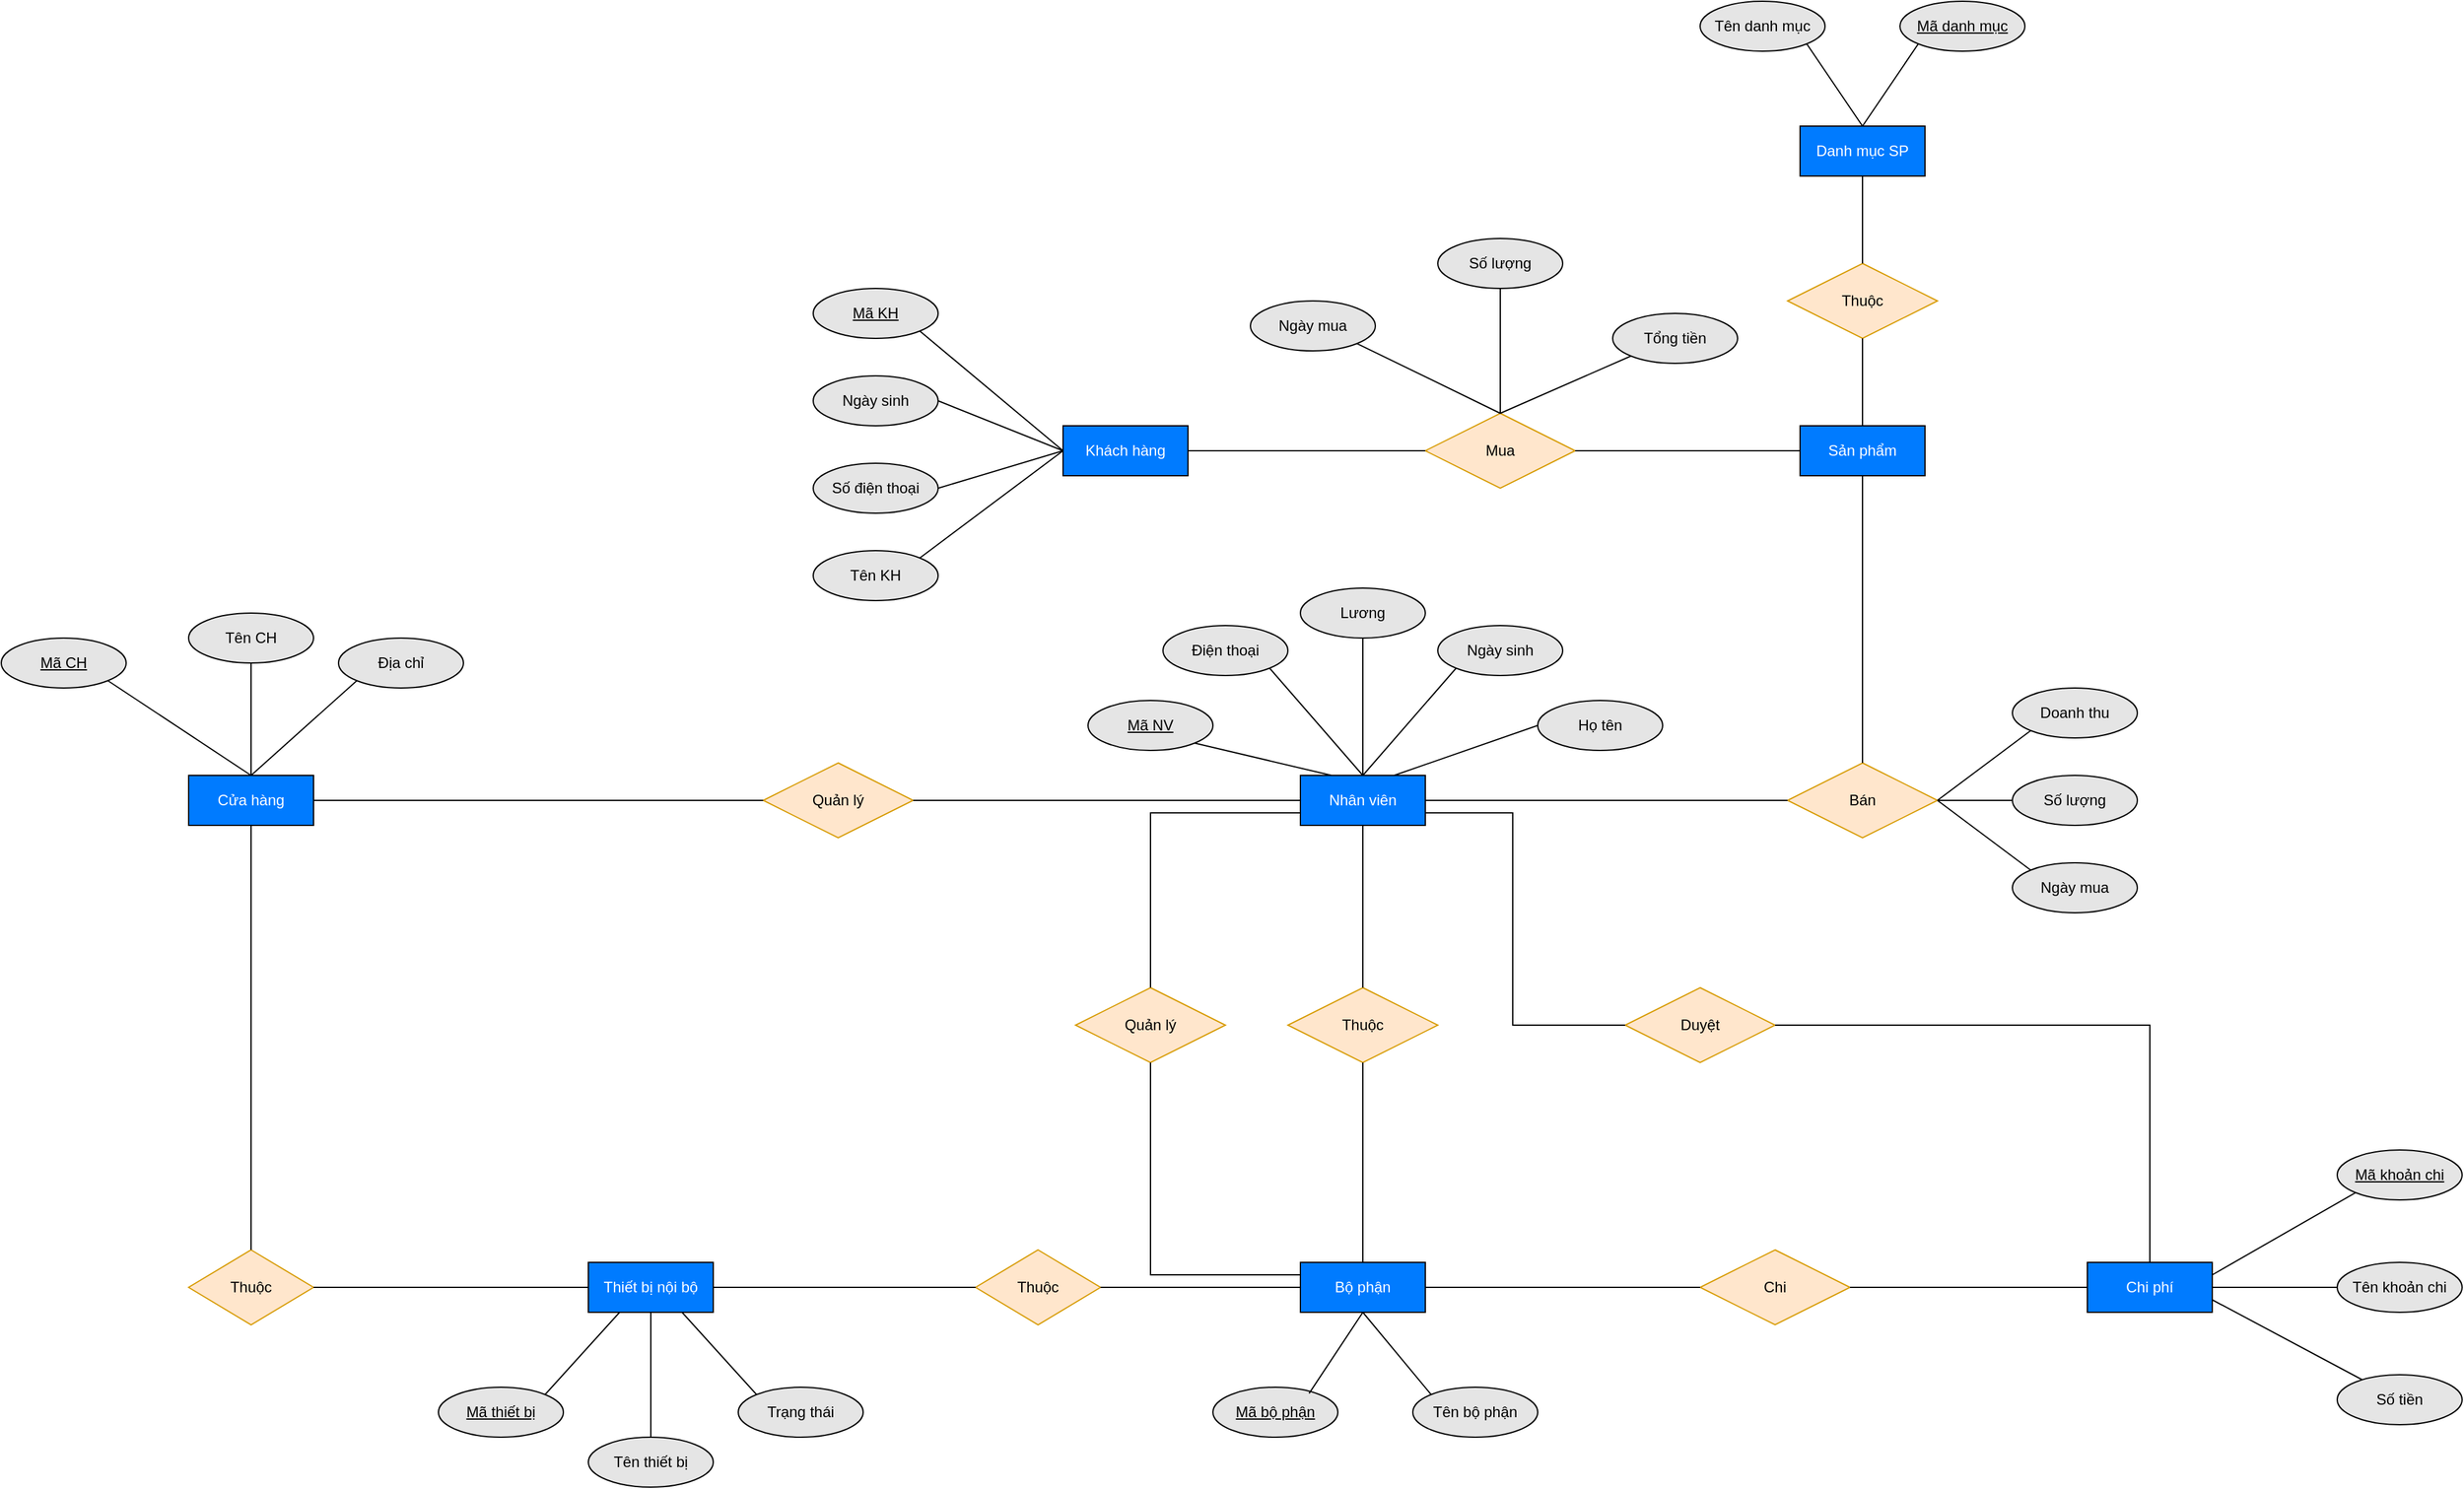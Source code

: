 <mxfile version="15.8.9" type="github">
  <diagram id="UtjhiPHCQkNaoNcG85TJ" name="Page-1">
    <mxGraphModel dx="1038" dy="547" grid="1" gridSize="10" guides="1" tooltips="1" connect="1" arrows="1" fold="1" page="1" pageScale="1" pageWidth="3000" pageHeight="3300" math="0" shadow="0">
      <root>
        <mxCell id="0" />
        <mxCell id="1" parent="0" />
        <mxCell id="D02X_YDx3sgQh4wHqPoC-2" value="Cửa hàng" style="whiteSpace=wrap;html=1;align=center;fillColor=#007bff;strokeColor=#000000;fontColor=#FFFFFF;" parent="1" vertex="1">
          <mxGeometry x="180" y="1270" width="100" height="40" as="geometry" />
        </mxCell>
        <mxCell id="D02X_YDx3sgQh4wHqPoC-3" value="Địa chỉ" style="ellipse;whiteSpace=wrap;html=1;align=center;labelBackgroundColor=#;fontColor=#000000;strokeColor=#000000;fillColor=#e5e5e5;" parent="1" vertex="1">
          <mxGeometry x="300" y="1160" width="100" height="40" as="geometry" />
        </mxCell>
        <mxCell id="D02X_YDx3sgQh4wHqPoC-4" value="Quản lý" style="shape=rhombus;perimeter=rhombusPerimeter;whiteSpace=wrap;html=1;align=center;labelBackgroundColor=#;strokeColor=#d79b00;fillColor=#ffe6cc;" parent="1" vertex="1">
          <mxGeometry x="640" y="1260" width="120" height="60" as="geometry" />
        </mxCell>
        <mxCell id="D02X_YDx3sgQh4wHqPoC-5" value="Mã CH" style="ellipse;whiteSpace=wrap;html=1;align=center;fontStyle=4;labelBackgroundColor=#;fontColor=#000000;strokeColor=#000000;fillColor=#e5e5e5;" parent="1" vertex="1">
          <mxGeometry x="30" y="1160" width="100" height="40" as="geometry" />
        </mxCell>
        <mxCell id="D02X_YDx3sgQh4wHqPoC-6" value="Tên CH" style="ellipse;whiteSpace=wrap;html=1;align=center;labelBackgroundColor=#;fontColor=#000000;strokeColor=#000000;fillColor=#e5e5e5;" parent="1" vertex="1">
          <mxGeometry x="180" y="1140" width="100" height="40" as="geometry" />
        </mxCell>
        <mxCell id="D02X_YDx3sgQh4wHqPoC-7" value="Thuộc" style="shape=rhombus;perimeter=rhombusPerimeter;whiteSpace=wrap;html=1;align=center;labelBackgroundColor=#;strokeColor=#d79b00;fillColor=#ffe6cc;" parent="1" vertex="1">
          <mxGeometry x="180" y="1650" width="100" height="60" as="geometry" />
        </mxCell>
        <mxCell id="D02X_YDx3sgQh4wHqPoC-8" value="Thiết bị nội bộ" style="whiteSpace=wrap;html=1;align=center;fillColor=#007bff;strokeColor=#000000;fontColor=#FFFFFF;" parent="1" vertex="1">
          <mxGeometry x="500" y="1660" width="100" height="40" as="geometry" />
        </mxCell>
        <mxCell id="D02X_YDx3sgQh4wHqPoC-9" value="Tên thiết bị" style="ellipse;whiteSpace=wrap;html=1;align=center;labelBackgroundColor=#;fontColor=#000000;strokeColor=#000000;fillColor=#e5e5e5;" parent="1" vertex="1">
          <mxGeometry x="500" y="1800" width="100" height="40" as="geometry" />
        </mxCell>
        <mxCell id="D02X_YDx3sgQh4wHqPoC-10" value="Trạng thái" style="ellipse;whiteSpace=wrap;html=1;align=center;labelBackgroundColor=#;fontColor=#000000;strokeColor=#000000;fillColor=#e5e5e5;" parent="1" vertex="1">
          <mxGeometry x="620" y="1760" width="100" height="40" as="geometry" />
        </mxCell>
        <mxCell id="D02X_YDx3sgQh4wHqPoC-11" value="Mã thiết bị" style="ellipse;whiteSpace=wrap;html=1;align=center;fontStyle=4;labelBackgroundColor=#;fontColor=#000000;strokeColor=#000000;fillColor=#e5e5e5;" parent="1" vertex="1">
          <mxGeometry x="380" y="1760" width="100" height="40" as="geometry" />
        </mxCell>
        <mxCell id="D02X_YDx3sgQh4wHqPoC-13" value="Thuộc" style="shape=rhombus;perimeter=rhombusPerimeter;whiteSpace=wrap;html=1;align=center;labelBackgroundColor=#;strokeColor=#d79b00;fillColor=#ffe6cc;" parent="1" vertex="1">
          <mxGeometry x="810" y="1650" width="100" height="60" as="geometry" />
        </mxCell>
        <mxCell id="D02X_YDx3sgQh4wHqPoC-14" value="Bộ phận" style="whiteSpace=wrap;html=1;align=center;fillColor=#007bff;strokeColor=#000000;fontColor=#FFFFFF;" parent="1" vertex="1">
          <mxGeometry x="1070" y="1660" width="100" height="40" as="geometry" />
        </mxCell>
        <mxCell id="D02X_YDx3sgQh4wHqPoC-15" value="Chi" style="shape=rhombus;perimeter=rhombusPerimeter;whiteSpace=wrap;html=1;align=center;labelBackgroundColor=#;strokeColor=#d79b00;fillColor=#ffe6cc;" parent="1" vertex="1">
          <mxGeometry x="1390" y="1650" width="120" height="60" as="geometry" />
        </mxCell>
        <mxCell id="D02X_YDx3sgQh4wHqPoC-16" value="Chi phí" style="whiteSpace=wrap;html=1;align=center;fillColor=#007bff;strokeColor=#000000;fontColor=#FFFFFF;" parent="1" vertex="1">
          <mxGeometry x="1700" y="1660" width="100" height="40" as="geometry" />
        </mxCell>
        <mxCell id="D02X_YDx3sgQh4wHqPoC-17" value="Mã khoản chi" style="ellipse;whiteSpace=wrap;html=1;align=center;fontStyle=4;labelBackgroundColor=#;fontColor=#000000;strokeColor=#000000;fillColor=#e5e5e5;" parent="1" vertex="1">
          <mxGeometry x="1900" y="1570" width="100" height="40" as="geometry" />
        </mxCell>
        <mxCell id="D02X_YDx3sgQh4wHqPoC-18" value="Tên khoản chi" style="ellipse;whiteSpace=wrap;html=1;align=center;labelBackgroundColor=#;fontColor=#000000;strokeColor=#000000;fillColor=#e5e5e5;" parent="1" vertex="1">
          <mxGeometry x="1900" y="1660" width="100" height="40" as="geometry" />
        </mxCell>
        <mxCell id="D02X_YDx3sgQh4wHqPoC-19" value="Số tiền" style="ellipse;whiteSpace=wrap;html=1;align=center;labelBackgroundColor=#;fontColor=#000000;strokeColor=#000000;fillColor=#e5e5e5;" parent="1" vertex="1">
          <mxGeometry x="1900" y="1750" width="100" height="40" as="geometry" />
        </mxCell>
        <mxCell id="D02X_YDx3sgQh4wHqPoC-20" value="Nhân viên" style="whiteSpace=wrap;html=1;align=center;fillColor=#007bff;strokeColor=#000000;fontColor=#FFFFFF;" parent="1" vertex="1">
          <mxGeometry x="1070" y="1270" width="100" height="40" as="geometry" />
        </mxCell>
        <mxCell id="D02X_YDx3sgQh4wHqPoC-21" value="Sản phẩm" style="whiteSpace=wrap;html=1;align=center;fillColor=#007bff;strokeColor=#000000;fontColor=#FFFFFF;" parent="1" vertex="1">
          <mxGeometry x="1470" y="990" width="100" height="40" as="geometry" />
        </mxCell>
        <mxCell id="D02X_YDx3sgQh4wHqPoC-22" value="Bán&lt;span style=&quot;color: rgba(0 , 0 , 0 , 0) ; font-family: monospace ; font-size: 0px&quot;&gt;%3CmxGraphModel%3E%3Croot%3E%3CmxCell%20id%3D%220%22%2F%3E%3CmxCell%20id%3D%221%22%20parent%3D%220%22%2F%3E%3CmxCell%20id%3D%222%22%20value%3D%22Qu%E1%BA%A3n%20l%C3%BD%22%20style%3D%22shape%3Drhombus%3Bperimeter%3DrhombusPerimeter%3BwhiteSpace%3Dwrap%3Bhtml%3D1%3Balign%3Dcenter%3BlabelBackgroundColor%3D%23%3BstrokeColor%3D%23d79b00%3BfillColor%3D%23ffe6cc%3B%22%20vertex%3D%221%22%20parent%3D%221%22%3E%3CmxGeometry%20x%3D%22470%22%20y%3D%221260%22%20width%3D%22120%22%20height%3D%2260%22%20as%3D%22geometry%22%2F%3E%3C%2FmxCell%3E%3C%2Froot%3E%3C%2FmxGraphModel%3E&lt;/span&gt;&lt;span style=&quot;color: rgba(0 , 0 , 0 , 0) ; font-family: monospace ; font-size: 0px&quot;&gt;%3CmxGraphModel%3E%3Croot%3E%3CmxCell%20id%3D%220%22%2F%3E%3CmxCell%20id%3D%221%22%20parent%3D%220%22%2F%3E%3CmxCell%20id%3D%222%22%20value%3D%22Qu%E1%BA%A3n%20l%C3%BD%22%20style%3D%22shape%3Drhombus%3Bperimeter%3DrhombusPerimeter%3BwhiteSpace%3Dwrap%3Bhtml%3D1%3Balign%3Dcenter%3BlabelBackgroundColor%3D%23%3BstrokeColor%3D%23d79b00%3BfillColor%3D%23ffe6cc%3B%22%20vertex%3D%221%22%20parent%3D%221%22%3E%3CmxGeometry%20x%3D%22470%22%20y%3D%221260%22%20width%3D%22120%22%20height%3D%2260%22%20as%3D%22geometry%22%2F%3E%3C%2FmxCell%3E%3C%2Froot%3E%3C%2FmxGraphModel%3E&lt;/span&gt;" style="shape=rhombus;perimeter=rhombusPerimeter;whiteSpace=wrap;html=1;align=center;labelBackgroundColor=#;strokeColor=#d79b00;fillColor=#ffe6cc;" parent="1" vertex="1">
          <mxGeometry x="1460" y="1260" width="120" height="60" as="geometry" />
        </mxCell>
        <mxCell id="D02X_YDx3sgQh4wHqPoC-23" value="Thuộc" style="shape=rhombus;perimeter=rhombusPerimeter;whiteSpace=wrap;html=1;align=center;labelBackgroundColor=#;strokeColor=#d79b00;fillColor=#ffe6cc;" parent="1" vertex="1">
          <mxGeometry x="1460" y="860" width="120" height="60" as="geometry" />
        </mxCell>
        <mxCell id="D02X_YDx3sgQh4wHqPoC-24" value="Danh mục SP" style="whiteSpace=wrap;html=1;align=center;fillColor=#007bff;strokeColor=#000000;fontColor=#FFFFFF;" parent="1" vertex="1">
          <mxGeometry x="1470" y="750" width="100" height="40" as="geometry" />
        </mxCell>
        <mxCell id="D02X_YDx3sgQh4wHqPoC-25" value="Mua" style="shape=rhombus;perimeter=rhombusPerimeter;whiteSpace=wrap;html=1;align=center;labelBackgroundColor=#;strokeColor=#d79b00;fillColor=#ffe6cc;" parent="1" vertex="1">
          <mxGeometry x="1170" y="980" width="120" height="60" as="geometry" />
        </mxCell>
        <mxCell id="D02X_YDx3sgQh4wHqPoC-26" value="Khách hàng" style="whiteSpace=wrap;html=1;align=center;fillColor=#007bff;strokeColor=#000000;fontColor=#FFFFFF;" parent="1" vertex="1">
          <mxGeometry x="880" y="990" width="100" height="40" as="geometry" />
        </mxCell>
        <mxCell id="D02X_YDx3sgQh4wHqPoC-28" value="Mã danh mục" style="ellipse;whiteSpace=wrap;html=1;align=center;fontStyle=4;labelBackgroundColor=#;fontColor=#000000;strokeColor=#000000;fillColor=#e5e5e5;" parent="1" vertex="1">
          <mxGeometry x="1550" y="650" width="100" height="40" as="geometry" />
        </mxCell>
        <mxCell id="D02X_YDx3sgQh4wHqPoC-29" value="Tên danh mục" style="ellipse;whiteSpace=wrap;html=1;align=center;labelBackgroundColor=#;fontColor=#000000;strokeColor=#000000;fillColor=#e5e5e5;" parent="1" vertex="1">
          <mxGeometry x="1390" y="650" width="100" height="40" as="geometry" />
        </mxCell>
        <mxCell id="D02X_YDx3sgQh4wHqPoC-30" value="Ngày mua" style="ellipse;whiteSpace=wrap;html=1;align=center;labelBackgroundColor=#;fontColor=#000000;strokeColor=#000000;fillColor=#e5e5e5;" parent="1" vertex="1">
          <mxGeometry x="1030" y="890" width="100" height="40" as="geometry" />
        </mxCell>
        <mxCell id="D02X_YDx3sgQh4wHqPoC-31" value="Tổng tiền" style="ellipse;whiteSpace=wrap;html=1;align=center;labelBackgroundColor=#;fontColor=#000000;strokeColor=#000000;fillColor=#e5e5e5;" parent="1" vertex="1">
          <mxGeometry x="1320" y="900" width="100" height="40" as="geometry" />
        </mxCell>
        <mxCell id="D02X_YDx3sgQh4wHqPoC-33" value="Số lượng" style="ellipse;whiteSpace=wrap;html=1;align=center;labelBackgroundColor=#;fontColor=#000000;strokeColor=#000000;fillColor=#e5e5e5;" parent="1" vertex="1">
          <mxGeometry x="1180" y="840" width="100" height="40" as="geometry" />
        </mxCell>
        <mxCell id="D02X_YDx3sgQh4wHqPoC-34" value="Ngày mua" style="ellipse;whiteSpace=wrap;html=1;align=center;labelBackgroundColor=#;fontColor=#000000;strokeColor=#000000;fillColor=#e5e5e5;" parent="1" vertex="1">
          <mxGeometry x="1640" y="1340" width="100" height="40" as="geometry" />
        </mxCell>
        <mxCell id="D02X_YDx3sgQh4wHqPoC-35" value="Số lượng" style="ellipse;whiteSpace=wrap;html=1;align=center;labelBackgroundColor=#;fontColor=#000000;strokeColor=#000000;fillColor=#e5e5e5;" parent="1" vertex="1">
          <mxGeometry x="1640" y="1270" width="100" height="40" as="geometry" />
        </mxCell>
        <mxCell id="D02X_YDx3sgQh4wHqPoC-36" value="Doanh thu" style="ellipse;whiteSpace=wrap;html=1;align=center;labelBackgroundColor=#;fontColor=#000000;strokeColor=#000000;fillColor=#e5e5e5;" parent="1" vertex="1">
          <mxGeometry x="1640" y="1200" width="100" height="40" as="geometry" />
        </mxCell>
        <mxCell id="D02X_YDx3sgQh4wHqPoC-37" value="Mã NV" style="ellipse;whiteSpace=wrap;html=1;align=center;fontStyle=4;labelBackgroundColor=#;fontColor=#000000;strokeColor=#000000;fillColor=#e5e5e5;" parent="1" vertex="1">
          <mxGeometry x="900" y="1210" width="100" height="40" as="geometry" />
        </mxCell>
        <mxCell id="D02X_YDx3sgQh4wHqPoC-38" value="Họ tên" style="ellipse;whiteSpace=wrap;html=1;align=center;labelBackgroundColor=#;fontColor=#000000;strokeColor=#000000;fillColor=#e5e5e5;" parent="1" vertex="1">
          <mxGeometry x="1260" y="1210" width="100" height="40" as="geometry" />
        </mxCell>
        <mxCell id="D02X_YDx3sgQh4wHqPoC-39" value="Điện thoại" style="ellipse;whiteSpace=wrap;html=1;align=center;labelBackgroundColor=#;fontColor=#000000;strokeColor=#000000;fillColor=#e5e5e5;" parent="1" vertex="1">
          <mxGeometry x="960" y="1150" width="100" height="40" as="geometry" />
        </mxCell>
        <mxCell id="D02X_YDx3sgQh4wHqPoC-40" value="Ngày sinh" style="ellipse;whiteSpace=wrap;html=1;align=center;labelBackgroundColor=#;fontColor=#000000;strokeColor=#000000;fillColor=#e5e5e5;" parent="1" vertex="1">
          <mxGeometry x="1180" y="1150" width="100" height="40" as="geometry" />
        </mxCell>
        <mxCell id="D02X_YDx3sgQh4wHqPoC-41" value="Lương" style="ellipse;whiteSpace=wrap;html=1;align=center;labelBackgroundColor=#;fontColor=#000000;strokeColor=#000000;fillColor=#e5e5e5;" parent="1" vertex="1">
          <mxGeometry x="1070" y="1120" width="100" height="40" as="geometry" />
        </mxCell>
        <mxCell id="D02X_YDx3sgQh4wHqPoC-42" value="Mã KH" style="ellipse;whiteSpace=wrap;html=1;align=center;fontStyle=4;labelBackgroundColor=#;fontColor=#000000;strokeColor=#000000;fillColor=#e5e5e5;" parent="1" vertex="1">
          <mxGeometry x="680" y="880" width="100" height="40" as="geometry" />
        </mxCell>
        <mxCell id="D02X_YDx3sgQh4wHqPoC-43" value="Ngày sinh" style="ellipse;whiteSpace=wrap;html=1;align=center;labelBackgroundColor=#;fontColor=#000000;strokeColor=#000000;fillColor=#e5e5e5;" parent="1" vertex="1">
          <mxGeometry x="680" y="950" width="100" height="40" as="geometry" />
        </mxCell>
        <mxCell id="D02X_YDx3sgQh4wHqPoC-44" value="Số điện thoại" style="ellipse;whiteSpace=wrap;html=1;align=center;labelBackgroundColor=#;fontColor=#000000;strokeColor=#000000;fillColor=#e5e5e5;" parent="1" vertex="1">
          <mxGeometry x="680" y="1020" width="100" height="40" as="geometry" />
        </mxCell>
        <mxCell id="D02X_YDx3sgQh4wHqPoC-45" value="Tên KH" style="ellipse;whiteSpace=wrap;html=1;align=center;labelBackgroundColor=#;fontColor=#000000;strokeColor=#000000;fillColor=#e5e5e5;" parent="1" vertex="1">
          <mxGeometry x="680" y="1090" width="100" height="40" as="geometry" />
        </mxCell>
        <mxCell id="D02X_YDx3sgQh4wHqPoC-46" value="Tên bộ phận" style="ellipse;whiteSpace=wrap;html=1;align=center;labelBackgroundColor=#;fontColor=#000000;strokeColor=#000000;fillColor=#e5e5e5;" parent="1" vertex="1">
          <mxGeometry x="1160" y="1760" width="100" height="40" as="geometry" />
        </mxCell>
        <mxCell id="D02X_YDx3sgQh4wHqPoC-47" value="Mã bộ phận" style="ellipse;whiteSpace=wrap;html=1;align=center;fontStyle=4;labelBackgroundColor=#;fontColor=#000000;strokeColor=#000000;fillColor=#e5e5e5;" parent="1" vertex="1">
          <mxGeometry x="1000" y="1760" width="100" height="40" as="geometry" />
        </mxCell>
        <mxCell id="0jfMnuuwv_ADZiA-GJic-1" value="" style="endArrow=none;html=1;rounded=0;entryX=0.5;entryY=0;entryDx=0;entryDy=0;exitX=1;exitY=1;exitDx=0;exitDy=0;" edge="1" parent="1" source="D02X_YDx3sgQh4wHqPoC-5" target="D02X_YDx3sgQh4wHqPoC-2">
          <mxGeometry width="50" height="50" relative="1" as="geometry">
            <mxPoint x="40" y="1400" as="sourcePoint" />
            <mxPoint x="90" y="1350" as="targetPoint" />
          </mxGeometry>
        </mxCell>
        <mxCell id="0jfMnuuwv_ADZiA-GJic-2" value="" style="endArrow=none;html=1;rounded=0;entryX=0.5;entryY=0;entryDx=0;entryDy=0;exitX=0.5;exitY=1;exitDx=0;exitDy=0;" edge="1" parent="1" source="D02X_YDx3sgQh4wHqPoC-6" target="D02X_YDx3sgQh4wHqPoC-2">
          <mxGeometry width="50" height="50" relative="1" as="geometry">
            <mxPoint x="125.355" y="1204.142" as="sourcePoint" />
            <mxPoint x="215" y="1280" as="targetPoint" />
          </mxGeometry>
        </mxCell>
        <mxCell id="0jfMnuuwv_ADZiA-GJic-3" value="" style="endArrow=none;html=1;rounded=0;entryX=0.5;entryY=0;entryDx=0;entryDy=0;exitX=0;exitY=1;exitDx=0;exitDy=0;" edge="1" parent="1" source="D02X_YDx3sgQh4wHqPoC-3" target="D02X_YDx3sgQh4wHqPoC-2">
          <mxGeometry width="50" height="50" relative="1" as="geometry">
            <mxPoint x="135.355" y="1214.142" as="sourcePoint" />
            <mxPoint x="225" y="1290" as="targetPoint" />
          </mxGeometry>
        </mxCell>
        <mxCell id="0jfMnuuwv_ADZiA-GJic-4" value="" style="endArrow=none;html=1;rounded=0;entryX=0.5;entryY=1;entryDx=0;entryDy=0;" edge="1" parent="1" source="D02X_YDx3sgQh4wHqPoC-7" target="D02X_YDx3sgQh4wHqPoC-2">
          <mxGeometry width="50" height="50" relative="1" as="geometry">
            <mxPoint x="324.645" y="1204.142" as="sourcePoint" />
            <mxPoint x="265" y="1280" as="targetPoint" />
          </mxGeometry>
        </mxCell>
        <mxCell id="0jfMnuuwv_ADZiA-GJic-5" value="" style="endArrow=none;html=1;rounded=0;exitX=1;exitY=0.5;exitDx=0;exitDy=0;entryX=0;entryY=0.5;entryDx=0;entryDy=0;" edge="1" parent="1" source="D02X_YDx3sgQh4wHqPoC-7" target="D02X_YDx3sgQh4wHqPoC-8">
          <mxGeometry width="50" height="50" relative="1" as="geometry">
            <mxPoint x="420" y="1860" as="sourcePoint" />
            <mxPoint x="470" y="1810" as="targetPoint" />
          </mxGeometry>
        </mxCell>
        <mxCell id="0jfMnuuwv_ADZiA-GJic-6" value="" style="endArrow=none;html=1;rounded=0;entryX=0.25;entryY=1;entryDx=0;entryDy=0;exitX=1;exitY=0;exitDx=0;exitDy=0;" edge="1" parent="1" source="D02X_YDx3sgQh4wHqPoC-11" target="D02X_YDx3sgQh4wHqPoC-8">
          <mxGeometry width="50" height="50" relative="1" as="geometry">
            <mxPoint x="660" y="1970" as="sourcePoint" />
            <mxPoint x="710" y="1920" as="targetPoint" />
          </mxGeometry>
        </mxCell>
        <mxCell id="0jfMnuuwv_ADZiA-GJic-7" value="" style="endArrow=none;html=1;rounded=0;entryX=0.5;entryY=1;entryDx=0;entryDy=0;exitX=0.5;exitY=0;exitDx=0;exitDy=0;" edge="1" parent="1" source="D02X_YDx3sgQh4wHqPoC-9" target="D02X_YDx3sgQh4wHqPoC-8">
          <mxGeometry width="50" height="50" relative="1" as="geometry">
            <mxPoint x="650" y="2000" as="sourcePoint" />
            <mxPoint x="805" y="1890" as="targetPoint" />
          </mxGeometry>
        </mxCell>
        <mxCell id="0jfMnuuwv_ADZiA-GJic-8" value="" style="endArrow=none;html=1;rounded=0;entryX=0.75;entryY=1;entryDx=0;entryDy=0;exitX=0;exitY=0;exitDx=0;exitDy=0;" edge="1" parent="1" source="D02X_YDx3sgQh4wHqPoC-10" target="D02X_YDx3sgQh4wHqPoC-8">
          <mxGeometry width="50" height="50" relative="1" as="geometry">
            <mxPoint x="830" y="2020" as="sourcePoint" />
            <mxPoint x="830" y="1890" as="targetPoint" />
          </mxGeometry>
        </mxCell>
        <mxCell id="0jfMnuuwv_ADZiA-GJic-16" value="" style="endArrow=none;html=1;rounded=0;exitX=1;exitY=0.5;exitDx=0;exitDy=0;entryX=0;entryY=0.5;entryDx=0;entryDy=0;" edge="1" parent="1" source="D02X_YDx3sgQh4wHqPoC-8" target="D02X_YDx3sgQh4wHqPoC-13">
          <mxGeometry width="50" height="50" relative="1" as="geometry">
            <mxPoint x="690" y="1700" as="sourcePoint" />
            <mxPoint x="740" y="1650" as="targetPoint" />
          </mxGeometry>
        </mxCell>
        <mxCell id="0jfMnuuwv_ADZiA-GJic-17" value="" style="endArrow=none;html=1;rounded=0;exitX=1;exitY=0.5;exitDx=0;exitDy=0;entryX=0;entryY=0.5;entryDx=0;entryDy=0;" edge="1" parent="1" source="D02X_YDx3sgQh4wHqPoC-13" target="D02X_YDx3sgQh4wHqPoC-14">
          <mxGeometry width="50" height="50" relative="1" as="geometry">
            <mxPoint x="610" y="1690" as="sourcePoint" />
            <mxPoint x="820" y="1690" as="targetPoint" />
          </mxGeometry>
        </mxCell>
        <mxCell id="0jfMnuuwv_ADZiA-GJic-18" value="" style="endArrow=none;html=1;rounded=0;exitX=0;exitY=0.5;exitDx=0;exitDy=0;entryX=1;entryY=0.5;entryDx=0;entryDy=0;" edge="1" parent="1" source="D02X_YDx3sgQh4wHqPoC-15" target="D02X_YDx3sgQh4wHqPoC-14">
          <mxGeometry width="50" height="50" relative="1" as="geometry">
            <mxPoint x="920" y="1690" as="sourcePoint" />
            <mxPoint x="1080" y="1690" as="targetPoint" />
          </mxGeometry>
        </mxCell>
        <mxCell id="0jfMnuuwv_ADZiA-GJic-19" value="" style="endArrow=none;html=1;rounded=0;entryX=1;entryY=0.5;entryDx=0;entryDy=0;" edge="1" parent="1" source="D02X_YDx3sgQh4wHqPoC-16" target="D02X_YDx3sgQh4wHqPoC-15">
          <mxGeometry width="50" height="50" relative="1" as="geometry">
            <mxPoint x="1400" y="1690" as="sourcePoint" />
            <mxPoint x="1180" y="1690" as="targetPoint" />
          </mxGeometry>
        </mxCell>
        <mxCell id="0jfMnuuwv_ADZiA-GJic-20" value="" style="endArrow=none;html=1;rounded=0;exitX=0.77;exitY=0.124;exitDx=0;exitDy=0;entryX=0.5;entryY=1;entryDx=0;entryDy=0;exitPerimeter=0;" edge="1" parent="1" source="D02X_YDx3sgQh4wHqPoC-47" target="D02X_YDx3sgQh4wHqPoC-14">
          <mxGeometry width="50" height="50" relative="1" as="geometry">
            <mxPoint x="1400" y="1690" as="sourcePoint" />
            <mxPoint x="1180" y="1690" as="targetPoint" />
          </mxGeometry>
        </mxCell>
        <mxCell id="0jfMnuuwv_ADZiA-GJic-21" value="" style="endArrow=none;html=1;rounded=0;exitX=0;exitY=0;exitDx=0;exitDy=0;entryX=0.5;entryY=1;entryDx=0;entryDy=0;" edge="1" parent="1" source="D02X_YDx3sgQh4wHqPoC-46" target="D02X_YDx3sgQh4wHqPoC-14">
          <mxGeometry width="50" height="50" relative="1" as="geometry">
            <mxPoint x="1067" y="1774.96" as="sourcePoint" />
            <mxPoint x="1105" y="1710" as="targetPoint" />
          </mxGeometry>
        </mxCell>
        <mxCell id="0jfMnuuwv_ADZiA-GJic-22" value="" style="endArrow=none;html=1;rounded=0;entryX=1;entryY=0.5;entryDx=0;entryDy=0;exitX=0;exitY=0.5;exitDx=0;exitDy=0;" edge="1" parent="1" source="D02X_YDx3sgQh4wHqPoC-18" target="D02X_YDx3sgQh4wHqPoC-16">
          <mxGeometry width="50" height="50" relative="1" as="geometry">
            <mxPoint x="1810" y="1780" as="sourcePoint" />
            <mxPoint x="1860" y="1730" as="targetPoint" />
          </mxGeometry>
        </mxCell>
        <mxCell id="0jfMnuuwv_ADZiA-GJic-23" value="" style="endArrow=none;html=1;rounded=0;exitX=1;exitY=0.75;exitDx=0;exitDy=0;" edge="1" parent="1" source="D02X_YDx3sgQh4wHqPoC-16" target="D02X_YDx3sgQh4wHqPoC-19">
          <mxGeometry width="50" height="50" relative="1" as="geometry">
            <mxPoint x="1820" y="1790" as="sourcePoint" />
            <mxPoint x="1870" y="1740" as="targetPoint" />
          </mxGeometry>
        </mxCell>
        <mxCell id="0jfMnuuwv_ADZiA-GJic-24" value="" style="endArrow=none;html=1;rounded=0;exitX=1;exitY=0.25;exitDx=0;exitDy=0;entryX=0;entryY=1;entryDx=0;entryDy=0;" edge="1" parent="1" source="D02X_YDx3sgQh4wHqPoC-16" target="D02X_YDx3sgQh4wHqPoC-17">
          <mxGeometry width="50" height="50" relative="1" as="geometry">
            <mxPoint x="1830" y="1800" as="sourcePoint" />
            <mxPoint x="1880" y="1750" as="targetPoint" />
          </mxGeometry>
        </mxCell>
        <mxCell id="0jfMnuuwv_ADZiA-GJic-25" value="" style="endArrow=none;html=1;rounded=0;entryX=1;entryY=0.5;entryDx=0;entryDy=0;exitX=0;exitY=0.5;exitDx=0;exitDy=0;" edge="1" parent="1" source="D02X_YDx3sgQh4wHqPoC-4" target="D02X_YDx3sgQh4wHqPoC-2">
          <mxGeometry width="50" height="50" relative="1" as="geometry">
            <mxPoint x="324.854" y="1204.226" as="sourcePoint" />
            <mxPoint x="265" y="1280" as="targetPoint" />
          </mxGeometry>
        </mxCell>
        <mxCell id="0jfMnuuwv_ADZiA-GJic-26" value="" style="endArrow=none;html=1;rounded=0;exitX=1;exitY=0.5;exitDx=0;exitDy=0;" edge="1" parent="1" source="D02X_YDx3sgQh4wHqPoC-4" target="D02X_YDx3sgQh4wHqPoC-20">
          <mxGeometry width="50" height="50" relative="1" as="geometry">
            <mxPoint x="650" y="1300" as="sourcePoint" />
            <mxPoint x="290" y="1300" as="targetPoint" />
          </mxGeometry>
        </mxCell>
        <mxCell id="0jfMnuuwv_ADZiA-GJic-27" value="" style="endArrow=none;html=1;rounded=0;exitX=0;exitY=0.5;exitDx=0;exitDy=0;entryX=1;entryY=0.5;entryDx=0;entryDy=0;" edge="1" parent="1" source="D02X_YDx3sgQh4wHqPoC-22" target="D02X_YDx3sgQh4wHqPoC-20">
          <mxGeometry width="50" height="50" relative="1" as="geometry">
            <mxPoint x="770" y="1300" as="sourcePoint" />
            <mxPoint x="1080" y="1300" as="targetPoint" />
          </mxGeometry>
        </mxCell>
        <mxCell id="0jfMnuuwv_ADZiA-GJic-28" value="" style="endArrow=none;html=1;rounded=0;exitX=0.5;exitY=1;exitDx=0;exitDy=0;entryX=0.5;entryY=0;entryDx=0;entryDy=0;" edge="1" parent="1" source="D02X_YDx3sgQh4wHqPoC-21" target="D02X_YDx3sgQh4wHqPoC-22">
          <mxGeometry width="50" height="50" relative="1" as="geometry">
            <mxPoint x="1470" y="1300" as="sourcePoint" />
            <mxPoint x="1180" y="1300" as="targetPoint" />
          </mxGeometry>
        </mxCell>
        <mxCell id="0jfMnuuwv_ADZiA-GJic-32" value="" style="endArrow=none;html=1;rounded=0;entryX=1;entryY=1;entryDx=0;entryDy=0;exitX=0.5;exitY=0;exitDx=0;exitDy=0;" edge="1" parent="1" source="D02X_YDx3sgQh4wHqPoC-25" target="D02X_YDx3sgQh4wHqPoC-30">
          <mxGeometry width="50" height="50" relative="1" as="geometry">
            <mxPoint x="1070" y="1030" as="sourcePoint" />
            <mxPoint x="1120" y="980" as="targetPoint" />
          </mxGeometry>
        </mxCell>
        <mxCell id="0jfMnuuwv_ADZiA-GJic-33" value="" style="endArrow=none;html=1;rounded=0;entryX=0.5;entryY=1;entryDx=0;entryDy=0;exitX=0.5;exitY=0;exitDx=0;exitDy=0;" edge="1" parent="1" source="D02X_YDx3sgQh4wHqPoC-25" target="D02X_YDx3sgQh4wHqPoC-33">
          <mxGeometry width="50" height="50" relative="1" as="geometry">
            <mxPoint x="1230" y="970" as="sourcePoint" />
            <mxPoint x="1125.146" y="934.226" as="targetPoint" />
          </mxGeometry>
        </mxCell>
        <mxCell id="0jfMnuuwv_ADZiA-GJic-34" value="" style="endArrow=none;html=1;rounded=0;entryX=0;entryY=1;entryDx=0;entryDy=0;exitX=0.5;exitY=0;exitDx=0;exitDy=0;" edge="1" parent="1" source="D02X_YDx3sgQh4wHqPoC-25" target="D02X_YDx3sgQh4wHqPoC-31">
          <mxGeometry width="50" height="50" relative="1" as="geometry">
            <mxPoint x="1240" y="990.0" as="sourcePoint" />
            <mxPoint x="1250" y="870.0" as="targetPoint" />
          </mxGeometry>
        </mxCell>
        <mxCell id="0jfMnuuwv_ADZiA-GJic-35" value="" style="endArrow=none;html=1;rounded=0;entryX=1;entryY=1;entryDx=0;entryDy=0;exitX=0.5;exitY=0;exitDx=0;exitDy=0;" edge="1" parent="1" source="D02X_YDx3sgQh4wHqPoC-20" target="D02X_YDx3sgQh4wHqPoC-39">
          <mxGeometry width="50" height="50" relative="1" as="geometry">
            <mxPoint x="1240" y="990.0" as="sourcePoint" />
            <mxPoint x="1240" y="890.0" as="targetPoint" />
          </mxGeometry>
        </mxCell>
        <mxCell id="0jfMnuuwv_ADZiA-GJic-36" value="" style="endArrow=none;html=1;rounded=0;entryX=0.5;entryY=1;entryDx=0;entryDy=0;exitX=0.5;exitY=0;exitDx=0;exitDy=0;" edge="1" parent="1" source="D02X_YDx3sgQh4wHqPoC-20" target="D02X_YDx3sgQh4wHqPoC-41">
          <mxGeometry width="50" height="50" relative="1" as="geometry">
            <mxPoint x="1120" y="1260" as="sourcePoint" />
            <mxPoint x="1085.146" y="1184.226" as="targetPoint" />
          </mxGeometry>
        </mxCell>
        <mxCell id="0jfMnuuwv_ADZiA-GJic-37" value="" style="endArrow=none;html=1;rounded=0;entryX=0;entryY=1;entryDx=0;entryDy=0;exitX=0.5;exitY=0;exitDx=0;exitDy=0;" edge="1" parent="1" source="D02X_YDx3sgQh4wHqPoC-20" target="D02X_YDx3sgQh4wHqPoC-40">
          <mxGeometry width="50" height="50" relative="1" as="geometry">
            <mxPoint x="1130" y="1280" as="sourcePoint" />
            <mxPoint x="1160" y="1180" as="targetPoint" />
          </mxGeometry>
        </mxCell>
        <mxCell id="0jfMnuuwv_ADZiA-GJic-38" value="" style="endArrow=none;html=1;rounded=0;entryX=0;entryY=0.5;entryDx=0;entryDy=0;exitX=0.75;exitY=0;exitDx=0;exitDy=0;" edge="1" parent="1" source="D02X_YDx3sgQh4wHqPoC-20" target="D02X_YDx3sgQh4wHqPoC-38">
          <mxGeometry width="50" height="50" relative="1" as="geometry">
            <mxPoint x="1130" y="1280" as="sourcePoint" />
            <mxPoint x="1234.854" y="1204.226" as="targetPoint" />
          </mxGeometry>
        </mxCell>
        <mxCell id="0jfMnuuwv_ADZiA-GJic-39" value="" style="endArrow=none;html=1;rounded=0;entryX=1;entryY=1;entryDx=0;entryDy=0;exitX=0.25;exitY=0;exitDx=0;exitDy=0;" edge="1" parent="1" source="D02X_YDx3sgQh4wHqPoC-20" target="D02X_YDx3sgQh4wHqPoC-37">
          <mxGeometry width="50" height="50" relative="1" as="geometry">
            <mxPoint x="1155" y="1280" as="sourcePoint" />
            <mxPoint x="1270" y="1240" as="targetPoint" />
          </mxGeometry>
        </mxCell>
        <mxCell id="0jfMnuuwv_ADZiA-GJic-40" value="" style="endArrow=none;html=1;rounded=0;entryX=1;entryY=0.5;entryDx=0;entryDy=0;exitX=0;exitY=0.5;exitDx=0;exitDy=0;" edge="1" parent="1" source="D02X_YDx3sgQh4wHqPoC-25" target="D02X_YDx3sgQh4wHqPoC-26">
          <mxGeometry width="50" height="50" relative="1" as="geometry">
            <mxPoint x="1240" y="990.0" as="sourcePoint" />
            <mxPoint x="1125.146" y="934.226" as="targetPoint" />
          </mxGeometry>
        </mxCell>
        <mxCell id="0jfMnuuwv_ADZiA-GJic-41" value="" style="endArrow=none;html=1;rounded=0;entryX=0;entryY=0.5;entryDx=0;entryDy=0;exitX=1;exitY=0.5;exitDx=0;exitDy=0;" edge="1" parent="1" source="D02X_YDx3sgQh4wHqPoC-25" target="D02X_YDx3sgQh4wHqPoC-21">
          <mxGeometry width="50" height="50" relative="1" as="geometry">
            <mxPoint x="1180" y="1020.0" as="sourcePoint" />
            <mxPoint x="990" y="1020.0" as="targetPoint" />
          </mxGeometry>
        </mxCell>
        <mxCell id="0jfMnuuwv_ADZiA-GJic-42" value="" style="endArrow=none;html=1;rounded=0;entryX=0.5;entryY=0;entryDx=0;entryDy=0;exitX=0.5;exitY=1;exitDx=0;exitDy=0;" edge="1" parent="1" source="D02X_YDx3sgQh4wHqPoC-23" target="D02X_YDx3sgQh4wHqPoC-21">
          <mxGeometry width="50" height="50" relative="1" as="geometry">
            <mxPoint x="1300" y="1020.0" as="sourcePoint" />
            <mxPoint x="1480" y="1020.0" as="targetPoint" />
          </mxGeometry>
        </mxCell>
        <mxCell id="0jfMnuuwv_ADZiA-GJic-43" value="" style="endArrow=none;html=1;rounded=0;entryX=0.5;entryY=1;entryDx=0;entryDy=0;exitX=0.5;exitY=0;exitDx=0;exitDy=0;" edge="1" parent="1" source="D02X_YDx3sgQh4wHqPoC-23" target="D02X_YDx3sgQh4wHqPoC-24">
          <mxGeometry width="50" height="50" relative="1" as="geometry">
            <mxPoint x="1530" y="930.0" as="sourcePoint" />
            <mxPoint x="1530" y="1000.0" as="targetPoint" />
          </mxGeometry>
        </mxCell>
        <mxCell id="0jfMnuuwv_ADZiA-GJic-45" value="" style="endArrow=none;html=1;rounded=0;entryX=0.5;entryY=0;entryDx=0;entryDy=0;exitX=1;exitY=1;exitDx=0;exitDy=0;" edge="1" parent="1" source="D02X_YDx3sgQh4wHqPoC-29" target="D02X_YDx3sgQh4wHqPoC-24">
          <mxGeometry width="50" height="50" relative="1" as="geometry">
            <mxPoint x="1530" y="870.0" as="sourcePoint" />
            <mxPoint x="1530" y="800.0" as="targetPoint" />
          </mxGeometry>
        </mxCell>
        <mxCell id="0jfMnuuwv_ADZiA-GJic-46" value="" style="endArrow=none;html=1;rounded=0;exitX=0;exitY=1;exitDx=0;exitDy=0;entryX=0.5;entryY=0;entryDx=0;entryDy=0;" edge="1" parent="1" source="D02X_YDx3sgQh4wHqPoC-28" target="D02X_YDx3sgQh4wHqPoC-24">
          <mxGeometry width="50" height="50" relative="1" as="geometry">
            <mxPoint x="1425.146" y="654.226" as="sourcePoint" />
            <mxPoint x="1510" y="740" as="targetPoint" />
          </mxGeometry>
        </mxCell>
        <mxCell id="0jfMnuuwv_ADZiA-GJic-47" value="" style="endArrow=none;html=1;rounded=0;entryX=0;entryY=0.5;entryDx=0;entryDy=0;exitX=1;exitY=1;exitDx=0;exitDy=0;" edge="1" parent="1" source="D02X_YDx3sgQh4wHqPoC-42" target="D02X_YDx3sgQh4wHqPoC-26">
          <mxGeometry width="50" height="50" relative="1" as="geometry">
            <mxPoint x="1240" y="990.0" as="sourcePoint" />
            <mxPoint x="1125.146" y="934.226" as="targetPoint" />
          </mxGeometry>
        </mxCell>
        <mxCell id="0jfMnuuwv_ADZiA-GJic-49" value="" style="endArrow=none;html=1;rounded=0;entryX=0;entryY=0.5;entryDx=0;entryDy=0;exitX=1;exitY=0.5;exitDx=0;exitDy=0;" edge="1" parent="1" source="D02X_YDx3sgQh4wHqPoC-43" target="D02X_YDx3sgQh4wHqPoC-26">
          <mxGeometry width="50" height="50" relative="1" as="geometry">
            <mxPoint x="805.146" y="914.226" as="sourcePoint" />
            <mxPoint x="890" y="1020.0" as="targetPoint" />
          </mxGeometry>
        </mxCell>
        <mxCell id="0jfMnuuwv_ADZiA-GJic-50" value="" style="endArrow=none;html=1;rounded=0;entryX=0;entryY=0.5;entryDx=0;entryDy=0;exitX=1;exitY=0.5;exitDx=0;exitDy=0;" edge="1" parent="1" source="D02X_YDx3sgQh4wHqPoC-44" target="D02X_YDx3sgQh4wHqPoC-26">
          <mxGeometry width="50" height="50" relative="1" as="geometry">
            <mxPoint x="790" y="970.0" as="sourcePoint" />
            <mxPoint x="890" y="1020.0" as="targetPoint" />
          </mxGeometry>
        </mxCell>
        <mxCell id="0jfMnuuwv_ADZiA-GJic-51" value="" style="endArrow=none;html=1;rounded=0;entryX=0;entryY=0.5;entryDx=0;entryDy=0;exitX=1;exitY=0;exitDx=0;exitDy=0;" edge="1" parent="1" source="D02X_YDx3sgQh4wHqPoC-45" target="D02X_YDx3sgQh4wHqPoC-26">
          <mxGeometry width="50" height="50" relative="1" as="geometry">
            <mxPoint x="800" y="1050.0" as="sourcePoint" />
            <mxPoint x="890" y="1020.0" as="targetPoint" />
          </mxGeometry>
        </mxCell>
        <mxCell id="0jfMnuuwv_ADZiA-GJic-52" value="Quản lý" style="shape=rhombus;perimeter=rhombusPerimeter;whiteSpace=wrap;html=1;align=center;labelBackgroundColor=#;strokeColor=#d79b00;fillColor=#ffe6cc;" vertex="1" parent="1">
          <mxGeometry x="890" y="1440" width="120" height="60" as="geometry" />
        </mxCell>
        <mxCell id="0jfMnuuwv_ADZiA-GJic-53" value="Thuộc" style="shape=rhombus;perimeter=rhombusPerimeter;whiteSpace=wrap;html=1;align=center;labelBackgroundColor=#;strokeColor=#d79b00;fillColor=#ffe6cc;" vertex="1" parent="1">
          <mxGeometry x="1060" y="1440" width="120" height="60" as="geometry" />
        </mxCell>
        <mxCell id="0jfMnuuwv_ADZiA-GJic-54" value="" style="endArrow=none;html=1;rounded=0;entryX=0.5;entryY=0;entryDx=0;entryDy=0;" edge="1" parent="1" source="0jfMnuuwv_ADZiA-GJic-53" target="D02X_YDx3sgQh4wHqPoC-14">
          <mxGeometry width="50" height="50" relative="1" as="geometry">
            <mxPoint x="1120" y="1500" as="sourcePoint" />
            <mxPoint x="1270" y="1240" as="targetPoint" />
          </mxGeometry>
        </mxCell>
        <mxCell id="0jfMnuuwv_ADZiA-GJic-55" value="" style="endArrow=none;html=1;rounded=0;" edge="1" parent="1" source="D02X_YDx3sgQh4wHqPoC-20" target="0jfMnuuwv_ADZiA-GJic-53">
          <mxGeometry width="50" height="50" relative="1" as="geometry">
            <mxPoint x="1130" y="1510" as="sourcePoint" />
            <mxPoint x="1130" y="1670" as="targetPoint" />
          </mxGeometry>
        </mxCell>
        <mxCell id="0jfMnuuwv_ADZiA-GJic-56" value="" style="endArrow=none;html=1;rounded=0;exitX=0.5;exitY=0;exitDx=0;exitDy=0;entryX=0;entryY=0.75;entryDx=0;entryDy=0;" edge="1" parent="1" source="0jfMnuuwv_ADZiA-GJic-52" target="D02X_YDx3sgQh4wHqPoC-20">
          <mxGeometry width="50" height="50" relative="1" as="geometry">
            <mxPoint x="1130" y="1320" as="sourcePoint" />
            <mxPoint x="1130" y="1450" as="targetPoint" />
            <Array as="points">
              <mxPoint x="950" y="1300" />
            </Array>
          </mxGeometry>
        </mxCell>
        <mxCell id="0jfMnuuwv_ADZiA-GJic-57" value="" style="endArrow=none;html=1;rounded=0;entryX=0.5;entryY=1;entryDx=0;entryDy=0;exitX=0;exitY=0.25;exitDx=0;exitDy=0;" edge="1" parent="1" source="D02X_YDx3sgQh4wHqPoC-14" target="0jfMnuuwv_ADZiA-GJic-52">
          <mxGeometry width="50" height="50" relative="1" as="geometry">
            <mxPoint x="1130" y="1320" as="sourcePoint" />
            <mxPoint x="1130" y="1450" as="targetPoint" />
            <Array as="points">
              <mxPoint x="950" y="1670" />
              <mxPoint x="950" y="1650" />
            </Array>
          </mxGeometry>
        </mxCell>
        <mxCell id="0jfMnuuwv_ADZiA-GJic-58" value="Duyệt" style="shape=rhombus;perimeter=rhombusPerimeter;whiteSpace=wrap;html=1;align=center;labelBackgroundColor=#;strokeColor=#d79b00;fillColor=#ffe6cc;" vertex="1" parent="1">
          <mxGeometry x="1330" y="1440" width="120" height="60" as="geometry" />
        </mxCell>
        <mxCell id="0jfMnuuwv_ADZiA-GJic-59" value="" style="endArrow=none;html=1;rounded=0;exitX=0;exitY=0.5;exitDx=0;exitDy=0;entryX=1;entryY=0.75;entryDx=0;entryDy=0;" edge="1" parent="1" source="0jfMnuuwv_ADZiA-GJic-58" target="D02X_YDx3sgQh4wHqPoC-20">
          <mxGeometry width="50" height="50" relative="1" as="geometry">
            <mxPoint x="1400" y="1690" as="sourcePoint" />
            <mxPoint x="1180" y="1690" as="targetPoint" />
            <Array as="points">
              <mxPoint x="1240" y="1470" />
              <mxPoint x="1240" y="1300" />
            </Array>
          </mxGeometry>
        </mxCell>
        <mxCell id="0jfMnuuwv_ADZiA-GJic-60" value="" style="endArrow=none;html=1;rounded=0;exitX=1;exitY=0.5;exitDx=0;exitDy=0;entryX=0.5;entryY=0;entryDx=0;entryDy=0;" edge="1" parent="1" source="0jfMnuuwv_ADZiA-GJic-58" target="D02X_YDx3sgQh4wHqPoC-16">
          <mxGeometry width="50" height="50" relative="1" as="geometry">
            <mxPoint x="1130" y="1320" as="sourcePoint" />
            <mxPoint x="1130" y="1450" as="targetPoint" />
            <Array as="points">
              <mxPoint x="1750" y="1470" />
            </Array>
          </mxGeometry>
        </mxCell>
        <mxCell id="0jfMnuuwv_ADZiA-GJic-61" value="" style="endArrow=none;html=1;rounded=0;exitX=1;exitY=0.5;exitDx=0;exitDy=0;entryX=0;entryY=1;entryDx=0;entryDy=0;" edge="1" parent="1" source="D02X_YDx3sgQh4wHqPoC-22" target="D02X_YDx3sgQh4wHqPoC-36">
          <mxGeometry width="50" height="50" relative="1" as="geometry">
            <mxPoint x="1610" y="1390" as="sourcePoint" />
            <mxPoint x="1660" y="1340" as="targetPoint" />
          </mxGeometry>
        </mxCell>
        <mxCell id="0jfMnuuwv_ADZiA-GJic-62" value="" style="endArrow=none;html=1;rounded=0;exitX=1;exitY=0.5;exitDx=0;exitDy=0;entryX=0;entryY=0.5;entryDx=0;entryDy=0;" edge="1" parent="1" source="D02X_YDx3sgQh4wHqPoC-22" target="D02X_YDx3sgQh4wHqPoC-35">
          <mxGeometry width="50" height="50" relative="1" as="geometry">
            <mxPoint x="1590" y="1300" as="sourcePoint" />
            <mxPoint x="1664.645" y="1244.142" as="targetPoint" />
          </mxGeometry>
        </mxCell>
        <mxCell id="0jfMnuuwv_ADZiA-GJic-63" value="" style="endArrow=none;html=1;rounded=0;exitX=1;exitY=0.5;exitDx=0;exitDy=0;entryX=0;entryY=0;entryDx=0;entryDy=0;" edge="1" parent="1" source="D02X_YDx3sgQh4wHqPoC-22" target="D02X_YDx3sgQh4wHqPoC-34">
          <mxGeometry width="50" height="50" relative="1" as="geometry">
            <mxPoint x="1590" y="1300" as="sourcePoint" />
            <mxPoint x="1650" y="1300" as="targetPoint" />
          </mxGeometry>
        </mxCell>
      </root>
    </mxGraphModel>
  </diagram>
</mxfile>
